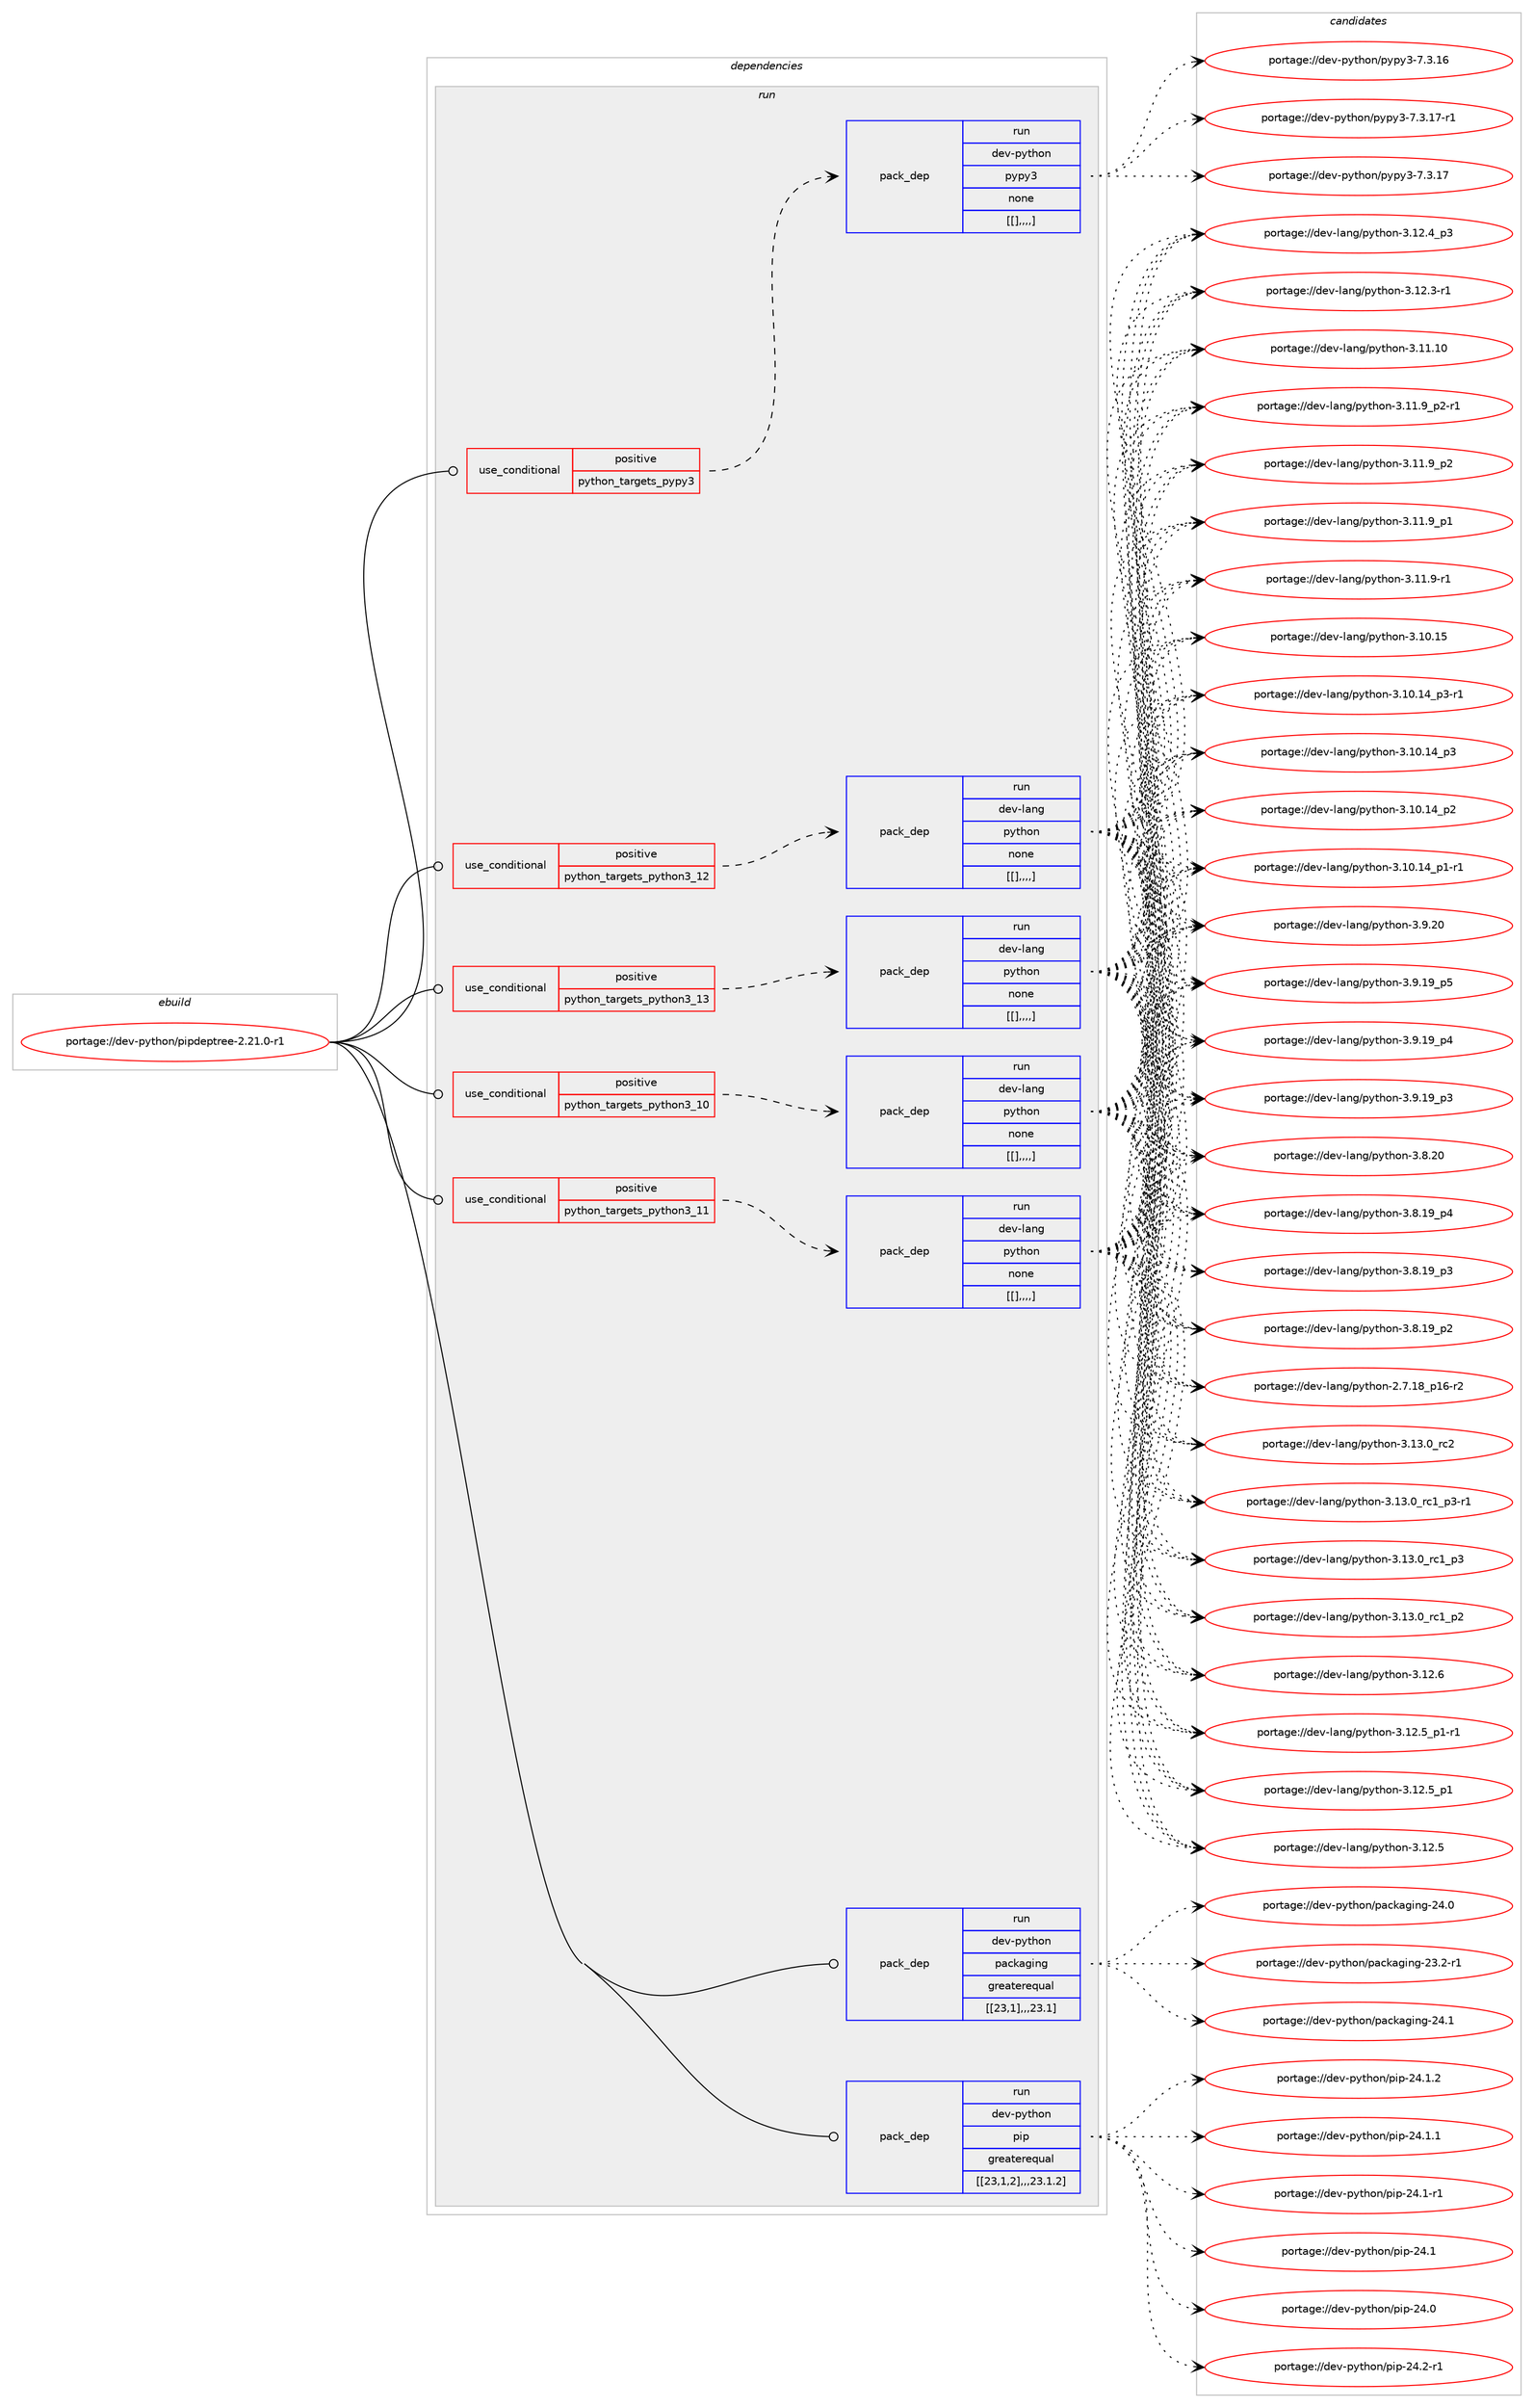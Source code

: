 digraph prolog {

# *************
# Graph options
# *************

newrank=true;
concentrate=true;
compound=true;
graph [rankdir=LR,fontname=Helvetica,fontsize=10,ranksep=1.5];#, ranksep=2.5, nodesep=0.2];
edge  [arrowhead=vee];
node  [fontname=Helvetica,fontsize=10];

# **********
# The ebuild
# **********

subgraph cluster_leftcol {
color=gray;
label=<<i>ebuild</i>>;
id [label="portage://dev-python/pipdeptree-2.21.0-r1", color=red, width=4, href="../dev-python/pipdeptree-2.21.0-r1.svg"];
}

# ****************
# The dependencies
# ****************

subgraph cluster_midcol {
color=gray;
label=<<i>dependencies</i>>;
subgraph cluster_compile {
fillcolor="#eeeeee";
style=filled;
label=<<i>compile</i>>;
}
subgraph cluster_compileandrun {
fillcolor="#eeeeee";
style=filled;
label=<<i>compile and run</i>>;
}
subgraph cluster_run {
fillcolor="#eeeeee";
style=filled;
label=<<i>run</i>>;
subgraph cond36770 {
dependency155808 [label=<<TABLE BORDER="0" CELLBORDER="1" CELLSPACING="0" CELLPADDING="4"><TR><TD ROWSPAN="3" CELLPADDING="10">use_conditional</TD></TR><TR><TD>positive</TD></TR><TR><TD>python_targets_pypy3</TD></TR></TABLE>>, shape=none, color=red];
subgraph pack117818 {
dependency155809 [label=<<TABLE BORDER="0" CELLBORDER="1" CELLSPACING="0" CELLPADDING="4" WIDTH="220"><TR><TD ROWSPAN="6" CELLPADDING="30">pack_dep</TD></TR><TR><TD WIDTH="110">run</TD></TR><TR><TD>dev-python</TD></TR><TR><TD>pypy3</TD></TR><TR><TD>none</TD></TR><TR><TD>[[],,,,]</TD></TR></TABLE>>, shape=none, color=blue];
}
dependency155808:e -> dependency155809:w [weight=20,style="dashed",arrowhead="vee"];
}
id:e -> dependency155808:w [weight=20,style="solid",arrowhead="odot"];
subgraph cond36771 {
dependency155810 [label=<<TABLE BORDER="0" CELLBORDER="1" CELLSPACING="0" CELLPADDING="4"><TR><TD ROWSPAN="3" CELLPADDING="10">use_conditional</TD></TR><TR><TD>positive</TD></TR><TR><TD>python_targets_python3_10</TD></TR></TABLE>>, shape=none, color=red];
subgraph pack117819 {
dependency155811 [label=<<TABLE BORDER="0" CELLBORDER="1" CELLSPACING="0" CELLPADDING="4" WIDTH="220"><TR><TD ROWSPAN="6" CELLPADDING="30">pack_dep</TD></TR><TR><TD WIDTH="110">run</TD></TR><TR><TD>dev-lang</TD></TR><TR><TD>python</TD></TR><TR><TD>none</TD></TR><TR><TD>[[],,,,]</TD></TR></TABLE>>, shape=none, color=blue];
}
dependency155810:e -> dependency155811:w [weight=20,style="dashed",arrowhead="vee"];
}
id:e -> dependency155810:w [weight=20,style="solid",arrowhead="odot"];
subgraph cond36772 {
dependency155812 [label=<<TABLE BORDER="0" CELLBORDER="1" CELLSPACING="0" CELLPADDING="4"><TR><TD ROWSPAN="3" CELLPADDING="10">use_conditional</TD></TR><TR><TD>positive</TD></TR><TR><TD>python_targets_python3_11</TD></TR></TABLE>>, shape=none, color=red];
subgraph pack117820 {
dependency155813 [label=<<TABLE BORDER="0" CELLBORDER="1" CELLSPACING="0" CELLPADDING="4" WIDTH="220"><TR><TD ROWSPAN="6" CELLPADDING="30">pack_dep</TD></TR><TR><TD WIDTH="110">run</TD></TR><TR><TD>dev-lang</TD></TR><TR><TD>python</TD></TR><TR><TD>none</TD></TR><TR><TD>[[],,,,]</TD></TR></TABLE>>, shape=none, color=blue];
}
dependency155812:e -> dependency155813:w [weight=20,style="dashed",arrowhead="vee"];
}
id:e -> dependency155812:w [weight=20,style="solid",arrowhead="odot"];
subgraph cond36773 {
dependency155814 [label=<<TABLE BORDER="0" CELLBORDER="1" CELLSPACING="0" CELLPADDING="4"><TR><TD ROWSPAN="3" CELLPADDING="10">use_conditional</TD></TR><TR><TD>positive</TD></TR><TR><TD>python_targets_python3_12</TD></TR></TABLE>>, shape=none, color=red];
subgraph pack117821 {
dependency155815 [label=<<TABLE BORDER="0" CELLBORDER="1" CELLSPACING="0" CELLPADDING="4" WIDTH="220"><TR><TD ROWSPAN="6" CELLPADDING="30">pack_dep</TD></TR><TR><TD WIDTH="110">run</TD></TR><TR><TD>dev-lang</TD></TR><TR><TD>python</TD></TR><TR><TD>none</TD></TR><TR><TD>[[],,,,]</TD></TR></TABLE>>, shape=none, color=blue];
}
dependency155814:e -> dependency155815:w [weight=20,style="dashed",arrowhead="vee"];
}
id:e -> dependency155814:w [weight=20,style="solid",arrowhead="odot"];
subgraph cond36774 {
dependency155816 [label=<<TABLE BORDER="0" CELLBORDER="1" CELLSPACING="0" CELLPADDING="4"><TR><TD ROWSPAN="3" CELLPADDING="10">use_conditional</TD></TR><TR><TD>positive</TD></TR><TR><TD>python_targets_python3_13</TD></TR></TABLE>>, shape=none, color=red];
subgraph pack117822 {
dependency155817 [label=<<TABLE BORDER="0" CELLBORDER="1" CELLSPACING="0" CELLPADDING="4" WIDTH="220"><TR><TD ROWSPAN="6" CELLPADDING="30">pack_dep</TD></TR><TR><TD WIDTH="110">run</TD></TR><TR><TD>dev-lang</TD></TR><TR><TD>python</TD></TR><TR><TD>none</TD></TR><TR><TD>[[],,,,]</TD></TR></TABLE>>, shape=none, color=blue];
}
dependency155816:e -> dependency155817:w [weight=20,style="dashed",arrowhead="vee"];
}
id:e -> dependency155816:w [weight=20,style="solid",arrowhead="odot"];
subgraph pack117823 {
dependency155818 [label=<<TABLE BORDER="0" CELLBORDER="1" CELLSPACING="0" CELLPADDING="4" WIDTH="220"><TR><TD ROWSPAN="6" CELLPADDING="30">pack_dep</TD></TR><TR><TD WIDTH="110">run</TD></TR><TR><TD>dev-python</TD></TR><TR><TD>packaging</TD></TR><TR><TD>greaterequal</TD></TR><TR><TD>[[23,1],,,23.1]</TD></TR></TABLE>>, shape=none, color=blue];
}
id:e -> dependency155818:w [weight=20,style="solid",arrowhead="odot"];
subgraph pack117824 {
dependency155819 [label=<<TABLE BORDER="0" CELLBORDER="1" CELLSPACING="0" CELLPADDING="4" WIDTH="220"><TR><TD ROWSPAN="6" CELLPADDING="30">pack_dep</TD></TR><TR><TD WIDTH="110">run</TD></TR><TR><TD>dev-python</TD></TR><TR><TD>pip</TD></TR><TR><TD>greaterequal</TD></TR><TR><TD>[[23,1,2],,,23.1.2]</TD></TR></TABLE>>, shape=none, color=blue];
}
id:e -> dependency155819:w [weight=20,style="solid",arrowhead="odot"];
}
}

# **************
# The candidates
# **************

subgraph cluster_choices {
rank=same;
color=gray;
label=<<i>candidates</i>>;

subgraph choice117818 {
color=black;
nodesep=1;
choice100101118451121211161041111104711212111212151455546514649554511449 [label="portage://dev-python/pypy3-7.3.17-r1", color=red, width=4,href="../dev-python/pypy3-7.3.17-r1.svg"];
choice10010111845112121116104111110471121211121215145554651464955 [label="portage://dev-python/pypy3-7.3.17", color=red, width=4,href="../dev-python/pypy3-7.3.17.svg"];
choice10010111845112121116104111110471121211121215145554651464954 [label="portage://dev-python/pypy3-7.3.16", color=red, width=4,href="../dev-python/pypy3-7.3.16.svg"];
dependency155809:e -> choice100101118451121211161041111104711212111212151455546514649554511449:w [style=dotted,weight="100"];
dependency155809:e -> choice10010111845112121116104111110471121211121215145554651464955:w [style=dotted,weight="100"];
dependency155809:e -> choice10010111845112121116104111110471121211121215145554651464954:w [style=dotted,weight="100"];
}
subgraph choice117819 {
color=black;
nodesep=1;
choice10010111845108971101034711212111610411111045514649514648951149950 [label="portage://dev-lang/python-3.13.0_rc2", color=red, width=4,href="../dev-lang/python-3.13.0_rc2.svg"];
choice1001011184510897110103471121211161041111104551464951464895114994995112514511449 [label="portage://dev-lang/python-3.13.0_rc1_p3-r1", color=red, width=4,href="../dev-lang/python-3.13.0_rc1_p3-r1.svg"];
choice100101118451089711010347112121116104111110455146495146489511499499511251 [label="portage://dev-lang/python-3.13.0_rc1_p3", color=red, width=4,href="../dev-lang/python-3.13.0_rc1_p3.svg"];
choice100101118451089711010347112121116104111110455146495146489511499499511250 [label="portage://dev-lang/python-3.13.0_rc1_p2", color=red, width=4,href="../dev-lang/python-3.13.0_rc1_p2.svg"];
choice10010111845108971101034711212111610411111045514649504654 [label="portage://dev-lang/python-3.12.6", color=red, width=4,href="../dev-lang/python-3.12.6.svg"];
choice1001011184510897110103471121211161041111104551464950465395112494511449 [label="portage://dev-lang/python-3.12.5_p1-r1", color=red, width=4,href="../dev-lang/python-3.12.5_p1-r1.svg"];
choice100101118451089711010347112121116104111110455146495046539511249 [label="portage://dev-lang/python-3.12.5_p1", color=red, width=4,href="../dev-lang/python-3.12.5_p1.svg"];
choice10010111845108971101034711212111610411111045514649504653 [label="portage://dev-lang/python-3.12.5", color=red, width=4,href="../dev-lang/python-3.12.5.svg"];
choice100101118451089711010347112121116104111110455146495046529511251 [label="portage://dev-lang/python-3.12.4_p3", color=red, width=4,href="../dev-lang/python-3.12.4_p3.svg"];
choice100101118451089711010347112121116104111110455146495046514511449 [label="portage://dev-lang/python-3.12.3-r1", color=red, width=4,href="../dev-lang/python-3.12.3-r1.svg"];
choice1001011184510897110103471121211161041111104551464949464948 [label="portage://dev-lang/python-3.11.10", color=red, width=4,href="../dev-lang/python-3.11.10.svg"];
choice1001011184510897110103471121211161041111104551464949465795112504511449 [label="portage://dev-lang/python-3.11.9_p2-r1", color=red, width=4,href="../dev-lang/python-3.11.9_p2-r1.svg"];
choice100101118451089711010347112121116104111110455146494946579511250 [label="portage://dev-lang/python-3.11.9_p2", color=red, width=4,href="../dev-lang/python-3.11.9_p2.svg"];
choice100101118451089711010347112121116104111110455146494946579511249 [label="portage://dev-lang/python-3.11.9_p1", color=red, width=4,href="../dev-lang/python-3.11.9_p1.svg"];
choice100101118451089711010347112121116104111110455146494946574511449 [label="portage://dev-lang/python-3.11.9-r1", color=red, width=4,href="../dev-lang/python-3.11.9-r1.svg"];
choice1001011184510897110103471121211161041111104551464948464953 [label="portage://dev-lang/python-3.10.15", color=red, width=4,href="../dev-lang/python-3.10.15.svg"];
choice100101118451089711010347112121116104111110455146494846495295112514511449 [label="portage://dev-lang/python-3.10.14_p3-r1", color=red, width=4,href="../dev-lang/python-3.10.14_p3-r1.svg"];
choice10010111845108971101034711212111610411111045514649484649529511251 [label="portage://dev-lang/python-3.10.14_p3", color=red, width=4,href="../dev-lang/python-3.10.14_p3.svg"];
choice10010111845108971101034711212111610411111045514649484649529511250 [label="portage://dev-lang/python-3.10.14_p2", color=red, width=4,href="../dev-lang/python-3.10.14_p2.svg"];
choice100101118451089711010347112121116104111110455146494846495295112494511449 [label="portage://dev-lang/python-3.10.14_p1-r1", color=red, width=4,href="../dev-lang/python-3.10.14_p1-r1.svg"];
choice10010111845108971101034711212111610411111045514657465048 [label="portage://dev-lang/python-3.9.20", color=red, width=4,href="../dev-lang/python-3.9.20.svg"];
choice100101118451089711010347112121116104111110455146574649579511253 [label="portage://dev-lang/python-3.9.19_p5", color=red, width=4,href="../dev-lang/python-3.9.19_p5.svg"];
choice100101118451089711010347112121116104111110455146574649579511252 [label="portage://dev-lang/python-3.9.19_p4", color=red, width=4,href="../dev-lang/python-3.9.19_p4.svg"];
choice100101118451089711010347112121116104111110455146574649579511251 [label="portage://dev-lang/python-3.9.19_p3", color=red, width=4,href="../dev-lang/python-3.9.19_p3.svg"];
choice10010111845108971101034711212111610411111045514656465048 [label="portage://dev-lang/python-3.8.20", color=red, width=4,href="../dev-lang/python-3.8.20.svg"];
choice100101118451089711010347112121116104111110455146564649579511252 [label="portage://dev-lang/python-3.8.19_p4", color=red, width=4,href="../dev-lang/python-3.8.19_p4.svg"];
choice100101118451089711010347112121116104111110455146564649579511251 [label="portage://dev-lang/python-3.8.19_p3", color=red, width=4,href="../dev-lang/python-3.8.19_p3.svg"];
choice100101118451089711010347112121116104111110455146564649579511250 [label="portage://dev-lang/python-3.8.19_p2", color=red, width=4,href="../dev-lang/python-3.8.19_p2.svg"];
choice100101118451089711010347112121116104111110455046554649569511249544511450 [label="portage://dev-lang/python-2.7.18_p16-r2", color=red, width=4,href="../dev-lang/python-2.7.18_p16-r2.svg"];
dependency155811:e -> choice10010111845108971101034711212111610411111045514649514648951149950:w [style=dotted,weight="100"];
dependency155811:e -> choice1001011184510897110103471121211161041111104551464951464895114994995112514511449:w [style=dotted,weight="100"];
dependency155811:e -> choice100101118451089711010347112121116104111110455146495146489511499499511251:w [style=dotted,weight="100"];
dependency155811:e -> choice100101118451089711010347112121116104111110455146495146489511499499511250:w [style=dotted,weight="100"];
dependency155811:e -> choice10010111845108971101034711212111610411111045514649504654:w [style=dotted,weight="100"];
dependency155811:e -> choice1001011184510897110103471121211161041111104551464950465395112494511449:w [style=dotted,weight="100"];
dependency155811:e -> choice100101118451089711010347112121116104111110455146495046539511249:w [style=dotted,weight="100"];
dependency155811:e -> choice10010111845108971101034711212111610411111045514649504653:w [style=dotted,weight="100"];
dependency155811:e -> choice100101118451089711010347112121116104111110455146495046529511251:w [style=dotted,weight="100"];
dependency155811:e -> choice100101118451089711010347112121116104111110455146495046514511449:w [style=dotted,weight="100"];
dependency155811:e -> choice1001011184510897110103471121211161041111104551464949464948:w [style=dotted,weight="100"];
dependency155811:e -> choice1001011184510897110103471121211161041111104551464949465795112504511449:w [style=dotted,weight="100"];
dependency155811:e -> choice100101118451089711010347112121116104111110455146494946579511250:w [style=dotted,weight="100"];
dependency155811:e -> choice100101118451089711010347112121116104111110455146494946579511249:w [style=dotted,weight="100"];
dependency155811:e -> choice100101118451089711010347112121116104111110455146494946574511449:w [style=dotted,weight="100"];
dependency155811:e -> choice1001011184510897110103471121211161041111104551464948464953:w [style=dotted,weight="100"];
dependency155811:e -> choice100101118451089711010347112121116104111110455146494846495295112514511449:w [style=dotted,weight="100"];
dependency155811:e -> choice10010111845108971101034711212111610411111045514649484649529511251:w [style=dotted,weight="100"];
dependency155811:e -> choice10010111845108971101034711212111610411111045514649484649529511250:w [style=dotted,weight="100"];
dependency155811:e -> choice100101118451089711010347112121116104111110455146494846495295112494511449:w [style=dotted,weight="100"];
dependency155811:e -> choice10010111845108971101034711212111610411111045514657465048:w [style=dotted,weight="100"];
dependency155811:e -> choice100101118451089711010347112121116104111110455146574649579511253:w [style=dotted,weight="100"];
dependency155811:e -> choice100101118451089711010347112121116104111110455146574649579511252:w [style=dotted,weight="100"];
dependency155811:e -> choice100101118451089711010347112121116104111110455146574649579511251:w [style=dotted,weight="100"];
dependency155811:e -> choice10010111845108971101034711212111610411111045514656465048:w [style=dotted,weight="100"];
dependency155811:e -> choice100101118451089711010347112121116104111110455146564649579511252:w [style=dotted,weight="100"];
dependency155811:e -> choice100101118451089711010347112121116104111110455146564649579511251:w [style=dotted,weight="100"];
dependency155811:e -> choice100101118451089711010347112121116104111110455146564649579511250:w [style=dotted,weight="100"];
dependency155811:e -> choice100101118451089711010347112121116104111110455046554649569511249544511450:w [style=dotted,weight="100"];
}
subgraph choice117820 {
color=black;
nodesep=1;
choice10010111845108971101034711212111610411111045514649514648951149950 [label="portage://dev-lang/python-3.13.0_rc2", color=red, width=4,href="../dev-lang/python-3.13.0_rc2.svg"];
choice1001011184510897110103471121211161041111104551464951464895114994995112514511449 [label="portage://dev-lang/python-3.13.0_rc1_p3-r1", color=red, width=4,href="../dev-lang/python-3.13.0_rc1_p3-r1.svg"];
choice100101118451089711010347112121116104111110455146495146489511499499511251 [label="portage://dev-lang/python-3.13.0_rc1_p3", color=red, width=4,href="../dev-lang/python-3.13.0_rc1_p3.svg"];
choice100101118451089711010347112121116104111110455146495146489511499499511250 [label="portage://dev-lang/python-3.13.0_rc1_p2", color=red, width=4,href="../dev-lang/python-3.13.0_rc1_p2.svg"];
choice10010111845108971101034711212111610411111045514649504654 [label="portage://dev-lang/python-3.12.6", color=red, width=4,href="../dev-lang/python-3.12.6.svg"];
choice1001011184510897110103471121211161041111104551464950465395112494511449 [label="portage://dev-lang/python-3.12.5_p1-r1", color=red, width=4,href="../dev-lang/python-3.12.5_p1-r1.svg"];
choice100101118451089711010347112121116104111110455146495046539511249 [label="portage://dev-lang/python-3.12.5_p1", color=red, width=4,href="../dev-lang/python-3.12.5_p1.svg"];
choice10010111845108971101034711212111610411111045514649504653 [label="portage://dev-lang/python-3.12.5", color=red, width=4,href="../dev-lang/python-3.12.5.svg"];
choice100101118451089711010347112121116104111110455146495046529511251 [label="portage://dev-lang/python-3.12.4_p3", color=red, width=4,href="../dev-lang/python-3.12.4_p3.svg"];
choice100101118451089711010347112121116104111110455146495046514511449 [label="portage://dev-lang/python-3.12.3-r1", color=red, width=4,href="../dev-lang/python-3.12.3-r1.svg"];
choice1001011184510897110103471121211161041111104551464949464948 [label="portage://dev-lang/python-3.11.10", color=red, width=4,href="../dev-lang/python-3.11.10.svg"];
choice1001011184510897110103471121211161041111104551464949465795112504511449 [label="portage://dev-lang/python-3.11.9_p2-r1", color=red, width=4,href="../dev-lang/python-3.11.9_p2-r1.svg"];
choice100101118451089711010347112121116104111110455146494946579511250 [label="portage://dev-lang/python-3.11.9_p2", color=red, width=4,href="../dev-lang/python-3.11.9_p2.svg"];
choice100101118451089711010347112121116104111110455146494946579511249 [label="portage://dev-lang/python-3.11.9_p1", color=red, width=4,href="../dev-lang/python-3.11.9_p1.svg"];
choice100101118451089711010347112121116104111110455146494946574511449 [label="portage://dev-lang/python-3.11.9-r1", color=red, width=4,href="../dev-lang/python-3.11.9-r1.svg"];
choice1001011184510897110103471121211161041111104551464948464953 [label="portage://dev-lang/python-3.10.15", color=red, width=4,href="../dev-lang/python-3.10.15.svg"];
choice100101118451089711010347112121116104111110455146494846495295112514511449 [label="portage://dev-lang/python-3.10.14_p3-r1", color=red, width=4,href="../dev-lang/python-3.10.14_p3-r1.svg"];
choice10010111845108971101034711212111610411111045514649484649529511251 [label="portage://dev-lang/python-3.10.14_p3", color=red, width=4,href="../dev-lang/python-3.10.14_p3.svg"];
choice10010111845108971101034711212111610411111045514649484649529511250 [label="portage://dev-lang/python-3.10.14_p2", color=red, width=4,href="../dev-lang/python-3.10.14_p2.svg"];
choice100101118451089711010347112121116104111110455146494846495295112494511449 [label="portage://dev-lang/python-3.10.14_p1-r1", color=red, width=4,href="../dev-lang/python-3.10.14_p1-r1.svg"];
choice10010111845108971101034711212111610411111045514657465048 [label="portage://dev-lang/python-3.9.20", color=red, width=4,href="../dev-lang/python-3.9.20.svg"];
choice100101118451089711010347112121116104111110455146574649579511253 [label="portage://dev-lang/python-3.9.19_p5", color=red, width=4,href="../dev-lang/python-3.9.19_p5.svg"];
choice100101118451089711010347112121116104111110455146574649579511252 [label="portage://dev-lang/python-3.9.19_p4", color=red, width=4,href="../dev-lang/python-3.9.19_p4.svg"];
choice100101118451089711010347112121116104111110455146574649579511251 [label="portage://dev-lang/python-3.9.19_p3", color=red, width=4,href="../dev-lang/python-3.9.19_p3.svg"];
choice10010111845108971101034711212111610411111045514656465048 [label="portage://dev-lang/python-3.8.20", color=red, width=4,href="../dev-lang/python-3.8.20.svg"];
choice100101118451089711010347112121116104111110455146564649579511252 [label="portage://dev-lang/python-3.8.19_p4", color=red, width=4,href="../dev-lang/python-3.8.19_p4.svg"];
choice100101118451089711010347112121116104111110455146564649579511251 [label="portage://dev-lang/python-3.8.19_p3", color=red, width=4,href="../dev-lang/python-3.8.19_p3.svg"];
choice100101118451089711010347112121116104111110455146564649579511250 [label="portage://dev-lang/python-3.8.19_p2", color=red, width=4,href="../dev-lang/python-3.8.19_p2.svg"];
choice100101118451089711010347112121116104111110455046554649569511249544511450 [label="portage://dev-lang/python-2.7.18_p16-r2", color=red, width=4,href="../dev-lang/python-2.7.18_p16-r2.svg"];
dependency155813:e -> choice10010111845108971101034711212111610411111045514649514648951149950:w [style=dotted,weight="100"];
dependency155813:e -> choice1001011184510897110103471121211161041111104551464951464895114994995112514511449:w [style=dotted,weight="100"];
dependency155813:e -> choice100101118451089711010347112121116104111110455146495146489511499499511251:w [style=dotted,weight="100"];
dependency155813:e -> choice100101118451089711010347112121116104111110455146495146489511499499511250:w [style=dotted,weight="100"];
dependency155813:e -> choice10010111845108971101034711212111610411111045514649504654:w [style=dotted,weight="100"];
dependency155813:e -> choice1001011184510897110103471121211161041111104551464950465395112494511449:w [style=dotted,weight="100"];
dependency155813:e -> choice100101118451089711010347112121116104111110455146495046539511249:w [style=dotted,weight="100"];
dependency155813:e -> choice10010111845108971101034711212111610411111045514649504653:w [style=dotted,weight="100"];
dependency155813:e -> choice100101118451089711010347112121116104111110455146495046529511251:w [style=dotted,weight="100"];
dependency155813:e -> choice100101118451089711010347112121116104111110455146495046514511449:w [style=dotted,weight="100"];
dependency155813:e -> choice1001011184510897110103471121211161041111104551464949464948:w [style=dotted,weight="100"];
dependency155813:e -> choice1001011184510897110103471121211161041111104551464949465795112504511449:w [style=dotted,weight="100"];
dependency155813:e -> choice100101118451089711010347112121116104111110455146494946579511250:w [style=dotted,weight="100"];
dependency155813:e -> choice100101118451089711010347112121116104111110455146494946579511249:w [style=dotted,weight="100"];
dependency155813:e -> choice100101118451089711010347112121116104111110455146494946574511449:w [style=dotted,weight="100"];
dependency155813:e -> choice1001011184510897110103471121211161041111104551464948464953:w [style=dotted,weight="100"];
dependency155813:e -> choice100101118451089711010347112121116104111110455146494846495295112514511449:w [style=dotted,weight="100"];
dependency155813:e -> choice10010111845108971101034711212111610411111045514649484649529511251:w [style=dotted,weight="100"];
dependency155813:e -> choice10010111845108971101034711212111610411111045514649484649529511250:w [style=dotted,weight="100"];
dependency155813:e -> choice100101118451089711010347112121116104111110455146494846495295112494511449:w [style=dotted,weight="100"];
dependency155813:e -> choice10010111845108971101034711212111610411111045514657465048:w [style=dotted,weight="100"];
dependency155813:e -> choice100101118451089711010347112121116104111110455146574649579511253:w [style=dotted,weight="100"];
dependency155813:e -> choice100101118451089711010347112121116104111110455146574649579511252:w [style=dotted,weight="100"];
dependency155813:e -> choice100101118451089711010347112121116104111110455146574649579511251:w [style=dotted,weight="100"];
dependency155813:e -> choice10010111845108971101034711212111610411111045514656465048:w [style=dotted,weight="100"];
dependency155813:e -> choice100101118451089711010347112121116104111110455146564649579511252:w [style=dotted,weight="100"];
dependency155813:e -> choice100101118451089711010347112121116104111110455146564649579511251:w [style=dotted,weight="100"];
dependency155813:e -> choice100101118451089711010347112121116104111110455146564649579511250:w [style=dotted,weight="100"];
dependency155813:e -> choice100101118451089711010347112121116104111110455046554649569511249544511450:w [style=dotted,weight="100"];
}
subgraph choice117821 {
color=black;
nodesep=1;
choice10010111845108971101034711212111610411111045514649514648951149950 [label="portage://dev-lang/python-3.13.0_rc2", color=red, width=4,href="../dev-lang/python-3.13.0_rc2.svg"];
choice1001011184510897110103471121211161041111104551464951464895114994995112514511449 [label="portage://dev-lang/python-3.13.0_rc1_p3-r1", color=red, width=4,href="../dev-lang/python-3.13.0_rc1_p3-r1.svg"];
choice100101118451089711010347112121116104111110455146495146489511499499511251 [label="portage://dev-lang/python-3.13.0_rc1_p3", color=red, width=4,href="../dev-lang/python-3.13.0_rc1_p3.svg"];
choice100101118451089711010347112121116104111110455146495146489511499499511250 [label="portage://dev-lang/python-3.13.0_rc1_p2", color=red, width=4,href="../dev-lang/python-3.13.0_rc1_p2.svg"];
choice10010111845108971101034711212111610411111045514649504654 [label="portage://dev-lang/python-3.12.6", color=red, width=4,href="../dev-lang/python-3.12.6.svg"];
choice1001011184510897110103471121211161041111104551464950465395112494511449 [label="portage://dev-lang/python-3.12.5_p1-r1", color=red, width=4,href="../dev-lang/python-3.12.5_p1-r1.svg"];
choice100101118451089711010347112121116104111110455146495046539511249 [label="portage://dev-lang/python-3.12.5_p1", color=red, width=4,href="../dev-lang/python-3.12.5_p1.svg"];
choice10010111845108971101034711212111610411111045514649504653 [label="portage://dev-lang/python-3.12.5", color=red, width=4,href="../dev-lang/python-3.12.5.svg"];
choice100101118451089711010347112121116104111110455146495046529511251 [label="portage://dev-lang/python-3.12.4_p3", color=red, width=4,href="../dev-lang/python-3.12.4_p3.svg"];
choice100101118451089711010347112121116104111110455146495046514511449 [label="portage://dev-lang/python-3.12.3-r1", color=red, width=4,href="../dev-lang/python-3.12.3-r1.svg"];
choice1001011184510897110103471121211161041111104551464949464948 [label="portage://dev-lang/python-3.11.10", color=red, width=4,href="../dev-lang/python-3.11.10.svg"];
choice1001011184510897110103471121211161041111104551464949465795112504511449 [label="portage://dev-lang/python-3.11.9_p2-r1", color=red, width=4,href="../dev-lang/python-3.11.9_p2-r1.svg"];
choice100101118451089711010347112121116104111110455146494946579511250 [label="portage://dev-lang/python-3.11.9_p2", color=red, width=4,href="../dev-lang/python-3.11.9_p2.svg"];
choice100101118451089711010347112121116104111110455146494946579511249 [label="portage://dev-lang/python-3.11.9_p1", color=red, width=4,href="../dev-lang/python-3.11.9_p1.svg"];
choice100101118451089711010347112121116104111110455146494946574511449 [label="portage://dev-lang/python-3.11.9-r1", color=red, width=4,href="../dev-lang/python-3.11.9-r1.svg"];
choice1001011184510897110103471121211161041111104551464948464953 [label="portage://dev-lang/python-3.10.15", color=red, width=4,href="../dev-lang/python-3.10.15.svg"];
choice100101118451089711010347112121116104111110455146494846495295112514511449 [label="portage://dev-lang/python-3.10.14_p3-r1", color=red, width=4,href="../dev-lang/python-3.10.14_p3-r1.svg"];
choice10010111845108971101034711212111610411111045514649484649529511251 [label="portage://dev-lang/python-3.10.14_p3", color=red, width=4,href="../dev-lang/python-3.10.14_p3.svg"];
choice10010111845108971101034711212111610411111045514649484649529511250 [label="portage://dev-lang/python-3.10.14_p2", color=red, width=4,href="../dev-lang/python-3.10.14_p2.svg"];
choice100101118451089711010347112121116104111110455146494846495295112494511449 [label="portage://dev-lang/python-3.10.14_p1-r1", color=red, width=4,href="../dev-lang/python-3.10.14_p1-r1.svg"];
choice10010111845108971101034711212111610411111045514657465048 [label="portage://dev-lang/python-3.9.20", color=red, width=4,href="../dev-lang/python-3.9.20.svg"];
choice100101118451089711010347112121116104111110455146574649579511253 [label="portage://dev-lang/python-3.9.19_p5", color=red, width=4,href="../dev-lang/python-3.9.19_p5.svg"];
choice100101118451089711010347112121116104111110455146574649579511252 [label="portage://dev-lang/python-3.9.19_p4", color=red, width=4,href="../dev-lang/python-3.9.19_p4.svg"];
choice100101118451089711010347112121116104111110455146574649579511251 [label="portage://dev-lang/python-3.9.19_p3", color=red, width=4,href="../dev-lang/python-3.9.19_p3.svg"];
choice10010111845108971101034711212111610411111045514656465048 [label="portage://dev-lang/python-3.8.20", color=red, width=4,href="../dev-lang/python-3.8.20.svg"];
choice100101118451089711010347112121116104111110455146564649579511252 [label="portage://dev-lang/python-3.8.19_p4", color=red, width=4,href="../dev-lang/python-3.8.19_p4.svg"];
choice100101118451089711010347112121116104111110455146564649579511251 [label="portage://dev-lang/python-3.8.19_p3", color=red, width=4,href="../dev-lang/python-3.8.19_p3.svg"];
choice100101118451089711010347112121116104111110455146564649579511250 [label="portage://dev-lang/python-3.8.19_p2", color=red, width=4,href="../dev-lang/python-3.8.19_p2.svg"];
choice100101118451089711010347112121116104111110455046554649569511249544511450 [label="portage://dev-lang/python-2.7.18_p16-r2", color=red, width=4,href="../dev-lang/python-2.7.18_p16-r2.svg"];
dependency155815:e -> choice10010111845108971101034711212111610411111045514649514648951149950:w [style=dotted,weight="100"];
dependency155815:e -> choice1001011184510897110103471121211161041111104551464951464895114994995112514511449:w [style=dotted,weight="100"];
dependency155815:e -> choice100101118451089711010347112121116104111110455146495146489511499499511251:w [style=dotted,weight="100"];
dependency155815:e -> choice100101118451089711010347112121116104111110455146495146489511499499511250:w [style=dotted,weight="100"];
dependency155815:e -> choice10010111845108971101034711212111610411111045514649504654:w [style=dotted,weight="100"];
dependency155815:e -> choice1001011184510897110103471121211161041111104551464950465395112494511449:w [style=dotted,weight="100"];
dependency155815:e -> choice100101118451089711010347112121116104111110455146495046539511249:w [style=dotted,weight="100"];
dependency155815:e -> choice10010111845108971101034711212111610411111045514649504653:w [style=dotted,weight="100"];
dependency155815:e -> choice100101118451089711010347112121116104111110455146495046529511251:w [style=dotted,weight="100"];
dependency155815:e -> choice100101118451089711010347112121116104111110455146495046514511449:w [style=dotted,weight="100"];
dependency155815:e -> choice1001011184510897110103471121211161041111104551464949464948:w [style=dotted,weight="100"];
dependency155815:e -> choice1001011184510897110103471121211161041111104551464949465795112504511449:w [style=dotted,weight="100"];
dependency155815:e -> choice100101118451089711010347112121116104111110455146494946579511250:w [style=dotted,weight="100"];
dependency155815:e -> choice100101118451089711010347112121116104111110455146494946579511249:w [style=dotted,weight="100"];
dependency155815:e -> choice100101118451089711010347112121116104111110455146494946574511449:w [style=dotted,weight="100"];
dependency155815:e -> choice1001011184510897110103471121211161041111104551464948464953:w [style=dotted,weight="100"];
dependency155815:e -> choice100101118451089711010347112121116104111110455146494846495295112514511449:w [style=dotted,weight="100"];
dependency155815:e -> choice10010111845108971101034711212111610411111045514649484649529511251:w [style=dotted,weight="100"];
dependency155815:e -> choice10010111845108971101034711212111610411111045514649484649529511250:w [style=dotted,weight="100"];
dependency155815:e -> choice100101118451089711010347112121116104111110455146494846495295112494511449:w [style=dotted,weight="100"];
dependency155815:e -> choice10010111845108971101034711212111610411111045514657465048:w [style=dotted,weight="100"];
dependency155815:e -> choice100101118451089711010347112121116104111110455146574649579511253:w [style=dotted,weight="100"];
dependency155815:e -> choice100101118451089711010347112121116104111110455146574649579511252:w [style=dotted,weight="100"];
dependency155815:e -> choice100101118451089711010347112121116104111110455146574649579511251:w [style=dotted,weight="100"];
dependency155815:e -> choice10010111845108971101034711212111610411111045514656465048:w [style=dotted,weight="100"];
dependency155815:e -> choice100101118451089711010347112121116104111110455146564649579511252:w [style=dotted,weight="100"];
dependency155815:e -> choice100101118451089711010347112121116104111110455146564649579511251:w [style=dotted,weight="100"];
dependency155815:e -> choice100101118451089711010347112121116104111110455146564649579511250:w [style=dotted,weight="100"];
dependency155815:e -> choice100101118451089711010347112121116104111110455046554649569511249544511450:w [style=dotted,weight="100"];
}
subgraph choice117822 {
color=black;
nodesep=1;
choice10010111845108971101034711212111610411111045514649514648951149950 [label="portage://dev-lang/python-3.13.0_rc2", color=red, width=4,href="../dev-lang/python-3.13.0_rc2.svg"];
choice1001011184510897110103471121211161041111104551464951464895114994995112514511449 [label="portage://dev-lang/python-3.13.0_rc1_p3-r1", color=red, width=4,href="../dev-lang/python-3.13.0_rc1_p3-r1.svg"];
choice100101118451089711010347112121116104111110455146495146489511499499511251 [label="portage://dev-lang/python-3.13.0_rc1_p3", color=red, width=4,href="../dev-lang/python-3.13.0_rc1_p3.svg"];
choice100101118451089711010347112121116104111110455146495146489511499499511250 [label="portage://dev-lang/python-3.13.0_rc1_p2", color=red, width=4,href="../dev-lang/python-3.13.0_rc1_p2.svg"];
choice10010111845108971101034711212111610411111045514649504654 [label="portage://dev-lang/python-3.12.6", color=red, width=4,href="../dev-lang/python-3.12.6.svg"];
choice1001011184510897110103471121211161041111104551464950465395112494511449 [label="portage://dev-lang/python-3.12.5_p1-r1", color=red, width=4,href="../dev-lang/python-3.12.5_p1-r1.svg"];
choice100101118451089711010347112121116104111110455146495046539511249 [label="portage://dev-lang/python-3.12.5_p1", color=red, width=4,href="../dev-lang/python-3.12.5_p1.svg"];
choice10010111845108971101034711212111610411111045514649504653 [label="portage://dev-lang/python-3.12.5", color=red, width=4,href="../dev-lang/python-3.12.5.svg"];
choice100101118451089711010347112121116104111110455146495046529511251 [label="portage://dev-lang/python-3.12.4_p3", color=red, width=4,href="../dev-lang/python-3.12.4_p3.svg"];
choice100101118451089711010347112121116104111110455146495046514511449 [label="portage://dev-lang/python-3.12.3-r1", color=red, width=4,href="../dev-lang/python-3.12.3-r1.svg"];
choice1001011184510897110103471121211161041111104551464949464948 [label="portage://dev-lang/python-3.11.10", color=red, width=4,href="../dev-lang/python-3.11.10.svg"];
choice1001011184510897110103471121211161041111104551464949465795112504511449 [label="portage://dev-lang/python-3.11.9_p2-r1", color=red, width=4,href="../dev-lang/python-3.11.9_p2-r1.svg"];
choice100101118451089711010347112121116104111110455146494946579511250 [label="portage://dev-lang/python-3.11.9_p2", color=red, width=4,href="../dev-lang/python-3.11.9_p2.svg"];
choice100101118451089711010347112121116104111110455146494946579511249 [label="portage://dev-lang/python-3.11.9_p1", color=red, width=4,href="../dev-lang/python-3.11.9_p1.svg"];
choice100101118451089711010347112121116104111110455146494946574511449 [label="portage://dev-lang/python-3.11.9-r1", color=red, width=4,href="../dev-lang/python-3.11.9-r1.svg"];
choice1001011184510897110103471121211161041111104551464948464953 [label="portage://dev-lang/python-3.10.15", color=red, width=4,href="../dev-lang/python-3.10.15.svg"];
choice100101118451089711010347112121116104111110455146494846495295112514511449 [label="portage://dev-lang/python-3.10.14_p3-r1", color=red, width=4,href="../dev-lang/python-3.10.14_p3-r1.svg"];
choice10010111845108971101034711212111610411111045514649484649529511251 [label="portage://dev-lang/python-3.10.14_p3", color=red, width=4,href="../dev-lang/python-3.10.14_p3.svg"];
choice10010111845108971101034711212111610411111045514649484649529511250 [label="portage://dev-lang/python-3.10.14_p2", color=red, width=4,href="../dev-lang/python-3.10.14_p2.svg"];
choice100101118451089711010347112121116104111110455146494846495295112494511449 [label="portage://dev-lang/python-3.10.14_p1-r1", color=red, width=4,href="../dev-lang/python-3.10.14_p1-r1.svg"];
choice10010111845108971101034711212111610411111045514657465048 [label="portage://dev-lang/python-3.9.20", color=red, width=4,href="../dev-lang/python-3.9.20.svg"];
choice100101118451089711010347112121116104111110455146574649579511253 [label="portage://dev-lang/python-3.9.19_p5", color=red, width=4,href="../dev-lang/python-3.9.19_p5.svg"];
choice100101118451089711010347112121116104111110455146574649579511252 [label="portage://dev-lang/python-3.9.19_p4", color=red, width=4,href="../dev-lang/python-3.9.19_p4.svg"];
choice100101118451089711010347112121116104111110455146574649579511251 [label="portage://dev-lang/python-3.9.19_p3", color=red, width=4,href="../dev-lang/python-3.9.19_p3.svg"];
choice10010111845108971101034711212111610411111045514656465048 [label="portage://dev-lang/python-3.8.20", color=red, width=4,href="../dev-lang/python-3.8.20.svg"];
choice100101118451089711010347112121116104111110455146564649579511252 [label="portage://dev-lang/python-3.8.19_p4", color=red, width=4,href="../dev-lang/python-3.8.19_p4.svg"];
choice100101118451089711010347112121116104111110455146564649579511251 [label="portage://dev-lang/python-3.8.19_p3", color=red, width=4,href="../dev-lang/python-3.8.19_p3.svg"];
choice100101118451089711010347112121116104111110455146564649579511250 [label="portage://dev-lang/python-3.8.19_p2", color=red, width=4,href="../dev-lang/python-3.8.19_p2.svg"];
choice100101118451089711010347112121116104111110455046554649569511249544511450 [label="portage://dev-lang/python-2.7.18_p16-r2", color=red, width=4,href="../dev-lang/python-2.7.18_p16-r2.svg"];
dependency155817:e -> choice10010111845108971101034711212111610411111045514649514648951149950:w [style=dotted,weight="100"];
dependency155817:e -> choice1001011184510897110103471121211161041111104551464951464895114994995112514511449:w [style=dotted,weight="100"];
dependency155817:e -> choice100101118451089711010347112121116104111110455146495146489511499499511251:w [style=dotted,weight="100"];
dependency155817:e -> choice100101118451089711010347112121116104111110455146495146489511499499511250:w [style=dotted,weight="100"];
dependency155817:e -> choice10010111845108971101034711212111610411111045514649504654:w [style=dotted,weight="100"];
dependency155817:e -> choice1001011184510897110103471121211161041111104551464950465395112494511449:w [style=dotted,weight="100"];
dependency155817:e -> choice100101118451089711010347112121116104111110455146495046539511249:w [style=dotted,weight="100"];
dependency155817:e -> choice10010111845108971101034711212111610411111045514649504653:w [style=dotted,weight="100"];
dependency155817:e -> choice100101118451089711010347112121116104111110455146495046529511251:w [style=dotted,weight="100"];
dependency155817:e -> choice100101118451089711010347112121116104111110455146495046514511449:w [style=dotted,weight="100"];
dependency155817:e -> choice1001011184510897110103471121211161041111104551464949464948:w [style=dotted,weight="100"];
dependency155817:e -> choice1001011184510897110103471121211161041111104551464949465795112504511449:w [style=dotted,weight="100"];
dependency155817:e -> choice100101118451089711010347112121116104111110455146494946579511250:w [style=dotted,weight="100"];
dependency155817:e -> choice100101118451089711010347112121116104111110455146494946579511249:w [style=dotted,weight="100"];
dependency155817:e -> choice100101118451089711010347112121116104111110455146494946574511449:w [style=dotted,weight="100"];
dependency155817:e -> choice1001011184510897110103471121211161041111104551464948464953:w [style=dotted,weight="100"];
dependency155817:e -> choice100101118451089711010347112121116104111110455146494846495295112514511449:w [style=dotted,weight="100"];
dependency155817:e -> choice10010111845108971101034711212111610411111045514649484649529511251:w [style=dotted,weight="100"];
dependency155817:e -> choice10010111845108971101034711212111610411111045514649484649529511250:w [style=dotted,weight="100"];
dependency155817:e -> choice100101118451089711010347112121116104111110455146494846495295112494511449:w [style=dotted,weight="100"];
dependency155817:e -> choice10010111845108971101034711212111610411111045514657465048:w [style=dotted,weight="100"];
dependency155817:e -> choice100101118451089711010347112121116104111110455146574649579511253:w [style=dotted,weight="100"];
dependency155817:e -> choice100101118451089711010347112121116104111110455146574649579511252:w [style=dotted,weight="100"];
dependency155817:e -> choice100101118451089711010347112121116104111110455146574649579511251:w [style=dotted,weight="100"];
dependency155817:e -> choice10010111845108971101034711212111610411111045514656465048:w [style=dotted,weight="100"];
dependency155817:e -> choice100101118451089711010347112121116104111110455146564649579511252:w [style=dotted,weight="100"];
dependency155817:e -> choice100101118451089711010347112121116104111110455146564649579511251:w [style=dotted,weight="100"];
dependency155817:e -> choice100101118451089711010347112121116104111110455146564649579511250:w [style=dotted,weight="100"];
dependency155817:e -> choice100101118451089711010347112121116104111110455046554649569511249544511450:w [style=dotted,weight="100"];
}
subgraph choice117823 {
color=black;
nodesep=1;
choice10010111845112121116104111110471129799107971031051101034550524649 [label="portage://dev-python/packaging-24.1", color=red, width=4,href="../dev-python/packaging-24.1.svg"];
choice10010111845112121116104111110471129799107971031051101034550524648 [label="portage://dev-python/packaging-24.0", color=red, width=4,href="../dev-python/packaging-24.0.svg"];
choice100101118451121211161041111104711297991079710310511010345505146504511449 [label="portage://dev-python/packaging-23.2-r1", color=red, width=4,href="../dev-python/packaging-23.2-r1.svg"];
dependency155818:e -> choice10010111845112121116104111110471129799107971031051101034550524649:w [style=dotted,weight="100"];
dependency155818:e -> choice10010111845112121116104111110471129799107971031051101034550524648:w [style=dotted,weight="100"];
dependency155818:e -> choice100101118451121211161041111104711297991079710310511010345505146504511449:w [style=dotted,weight="100"];
}
subgraph choice117824 {
color=black;
nodesep=1;
choice100101118451121211161041111104711210511245505246504511449 [label="portage://dev-python/pip-24.2-r1", color=red, width=4,href="../dev-python/pip-24.2-r1.svg"];
choice100101118451121211161041111104711210511245505246494650 [label="portage://dev-python/pip-24.1.2", color=red, width=4,href="../dev-python/pip-24.1.2.svg"];
choice100101118451121211161041111104711210511245505246494649 [label="portage://dev-python/pip-24.1.1", color=red, width=4,href="../dev-python/pip-24.1.1.svg"];
choice100101118451121211161041111104711210511245505246494511449 [label="portage://dev-python/pip-24.1-r1", color=red, width=4,href="../dev-python/pip-24.1-r1.svg"];
choice10010111845112121116104111110471121051124550524649 [label="portage://dev-python/pip-24.1", color=red, width=4,href="../dev-python/pip-24.1.svg"];
choice10010111845112121116104111110471121051124550524648 [label="portage://dev-python/pip-24.0", color=red, width=4,href="../dev-python/pip-24.0.svg"];
dependency155819:e -> choice100101118451121211161041111104711210511245505246504511449:w [style=dotted,weight="100"];
dependency155819:e -> choice100101118451121211161041111104711210511245505246494650:w [style=dotted,weight="100"];
dependency155819:e -> choice100101118451121211161041111104711210511245505246494649:w [style=dotted,weight="100"];
dependency155819:e -> choice100101118451121211161041111104711210511245505246494511449:w [style=dotted,weight="100"];
dependency155819:e -> choice10010111845112121116104111110471121051124550524649:w [style=dotted,weight="100"];
dependency155819:e -> choice10010111845112121116104111110471121051124550524648:w [style=dotted,weight="100"];
}
}

}
